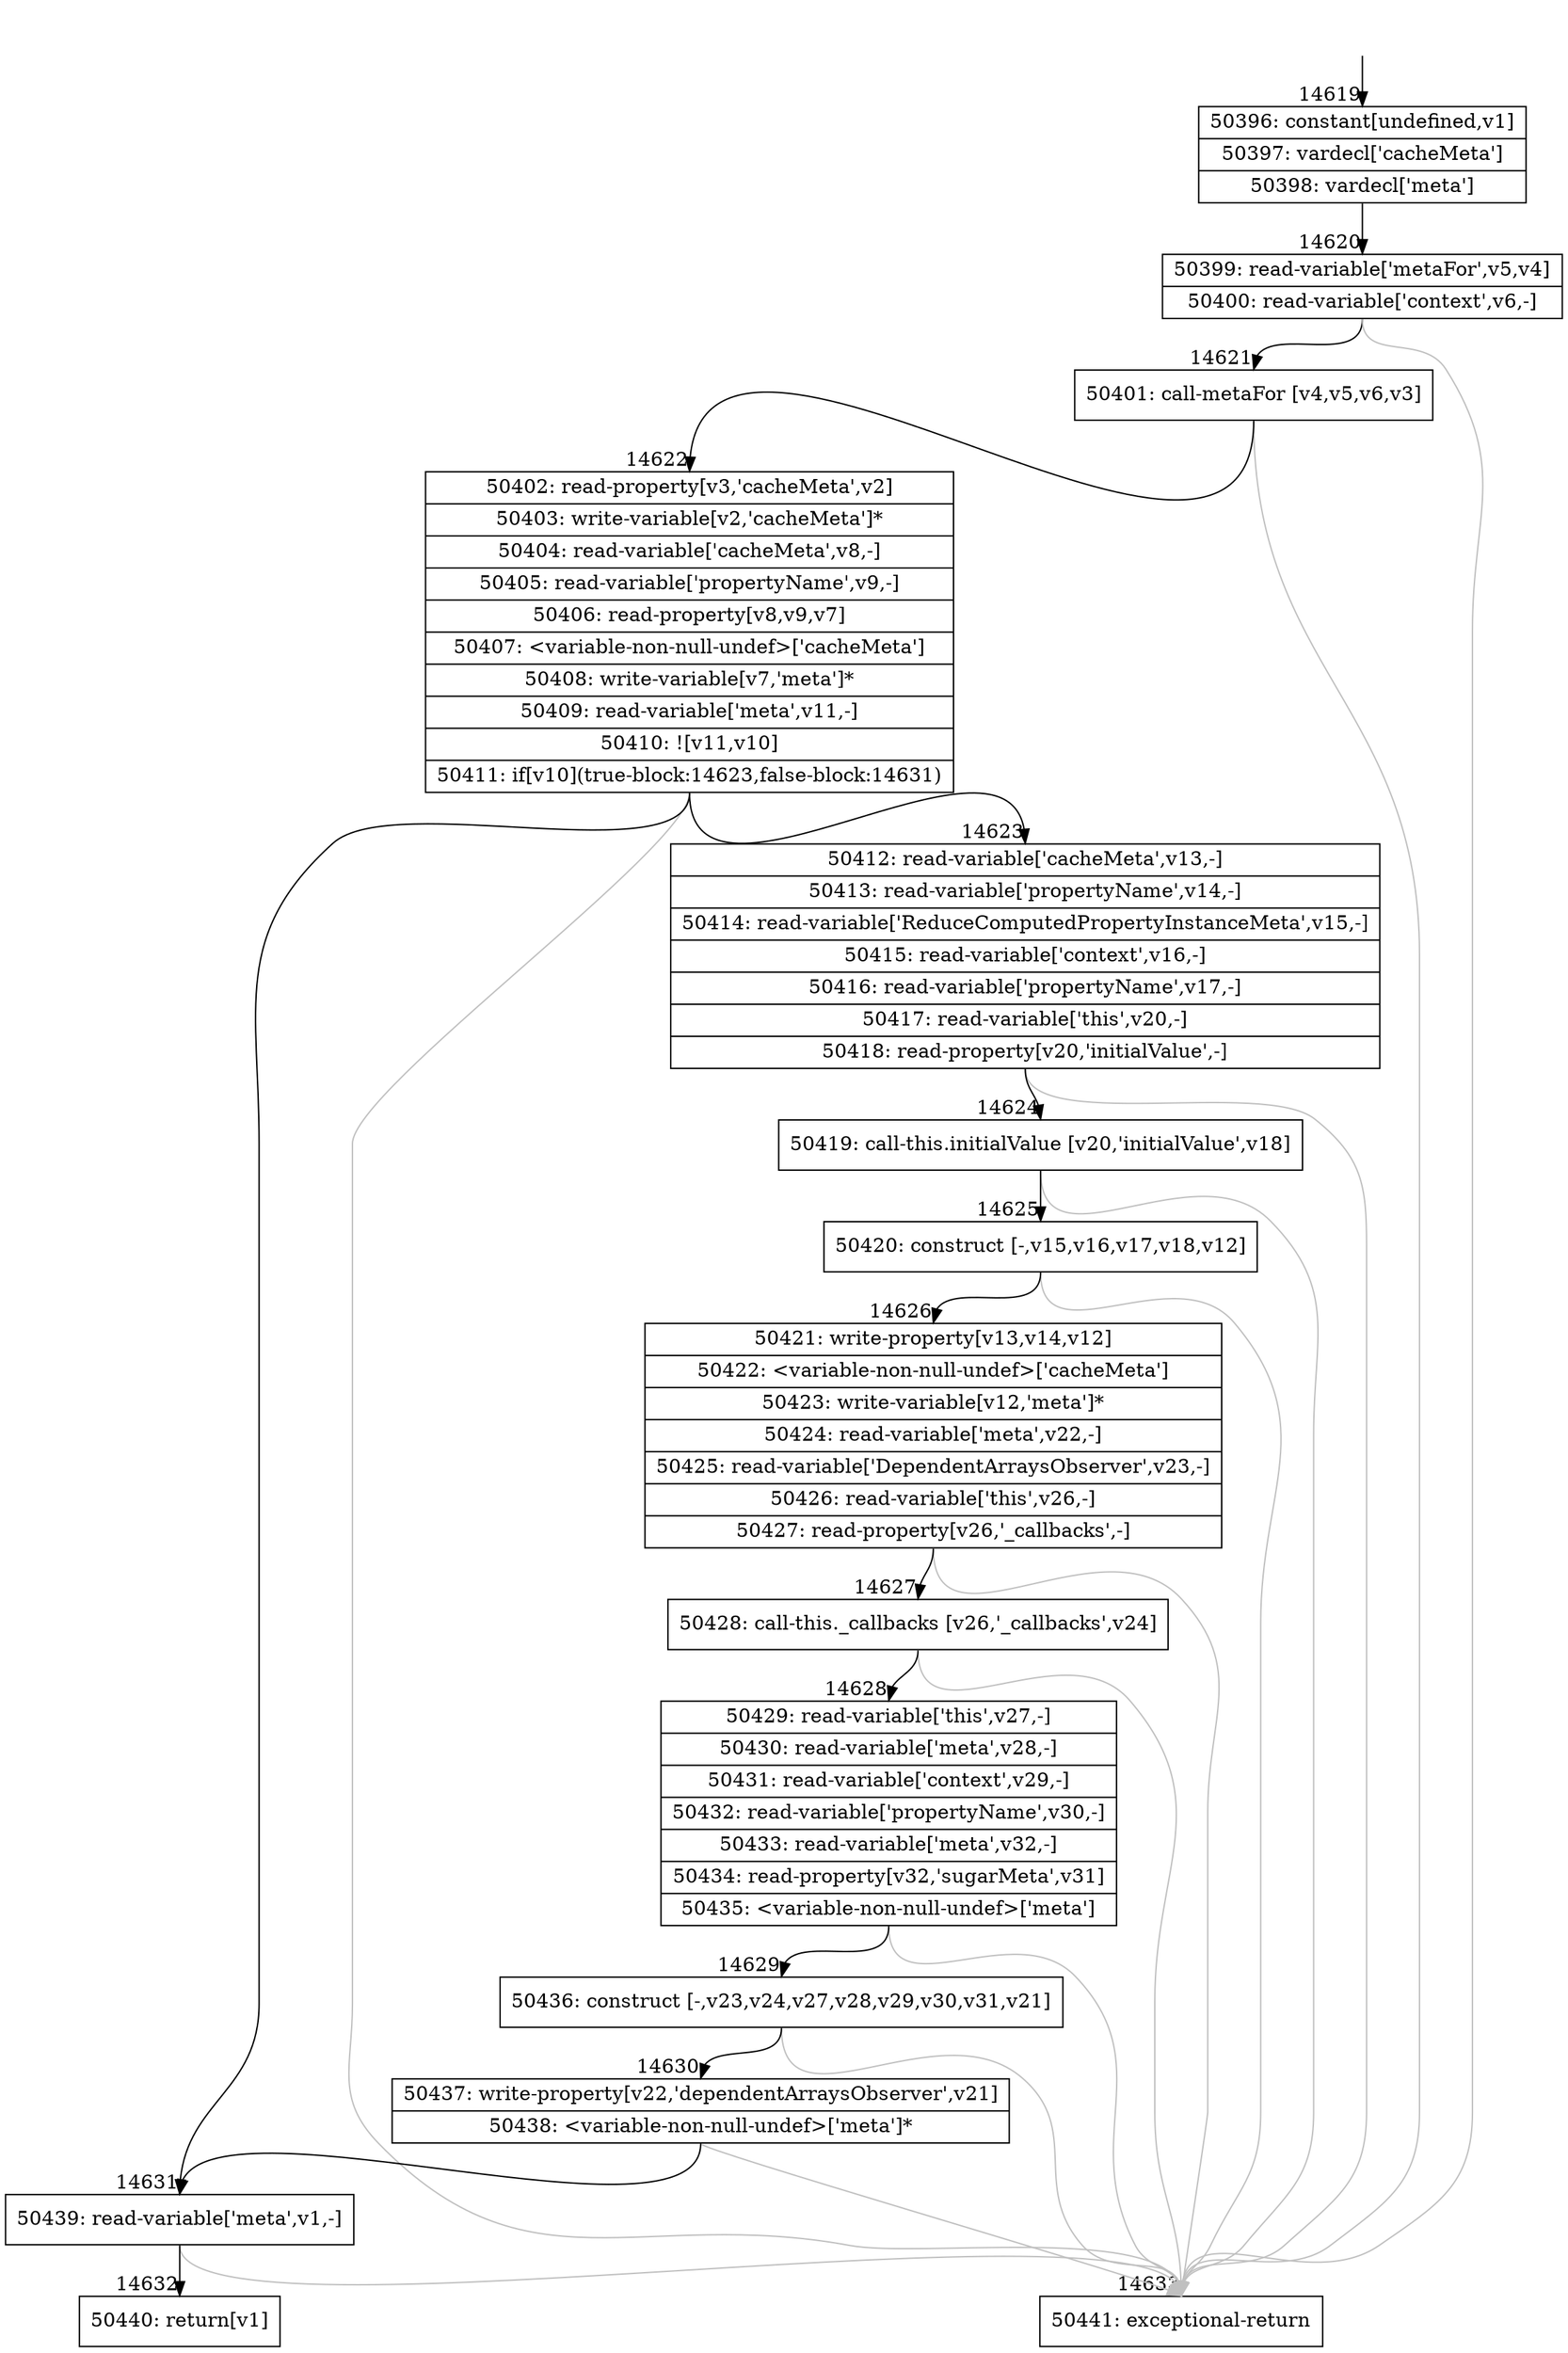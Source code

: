 digraph {
rankdir="TD"
BB_entry1221[shape=none,label=""];
BB_entry1221 -> BB14619 [tailport=s, headport=n, headlabel="    14619"]
BB14619 [shape=record label="{50396: constant[undefined,v1]|50397: vardecl['cacheMeta']|50398: vardecl['meta']}" ] 
BB14619 -> BB14620 [tailport=s, headport=n, headlabel="      14620"]
BB14620 [shape=record label="{50399: read-variable['metaFor',v5,v4]|50400: read-variable['context',v6,-]}" ] 
BB14620 -> BB14621 [tailport=s, headport=n, headlabel="      14621"]
BB14620 -> BB14633 [tailport=s, headport=n, color=gray, headlabel="      14633"]
BB14621 [shape=record label="{50401: call-metaFor [v4,v5,v6,v3]}" ] 
BB14621 -> BB14622 [tailport=s, headport=n, headlabel="      14622"]
BB14621 -> BB14633 [tailport=s, headport=n, color=gray]
BB14622 [shape=record label="{50402: read-property[v3,'cacheMeta',v2]|50403: write-variable[v2,'cacheMeta']*|50404: read-variable['cacheMeta',v8,-]|50405: read-variable['propertyName',v9,-]|50406: read-property[v8,v9,v7]|50407: \<variable-non-null-undef\>['cacheMeta']|50408: write-variable[v7,'meta']*|50409: read-variable['meta',v11,-]|50410: ![v11,v10]|50411: if[v10](true-block:14623,false-block:14631)}" ] 
BB14622 -> BB14623 [tailport=s, headport=n, headlabel="      14623"]
BB14622 -> BB14631 [tailport=s, headport=n, headlabel="      14631"]
BB14622 -> BB14633 [tailport=s, headport=n, color=gray]
BB14623 [shape=record label="{50412: read-variable['cacheMeta',v13,-]|50413: read-variable['propertyName',v14,-]|50414: read-variable['ReduceComputedPropertyInstanceMeta',v15,-]|50415: read-variable['context',v16,-]|50416: read-variable['propertyName',v17,-]|50417: read-variable['this',v20,-]|50418: read-property[v20,'initialValue',-]}" ] 
BB14623 -> BB14624 [tailport=s, headport=n, headlabel="      14624"]
BB14623 -> BB14633 [tailport=s, headport=n, color=gray]
BB14624 [shape=record label="{50419: call-this.initialValue [v20,'initialValue',v18]}" ] 
BB14624 -> BB14625 [tailport=s, headport=n, headlabel="      14625"]
BB14624 -> BB14633 [tailport=s, headport=n, color=gray]
BB14625 [shape=record label="{50420: construct [-,v15,v16,v17,v18,v12]}" ] 
BB14625 -> BB14626 [tailport=s, headport=n, headlabel="      14626"]
BB14625 -> BB14633 [tailport=s, headport=n, color=gray]
BB14626 [shape=record label="{50421: write-property[v13,v14,v12]|50422: \<variable-non-null-undef\>['cacheMeta']|50423: write-variable[v12,'meta']*|50424: read-variable['meta',v22,-]|50425: read-variable['DependentArraysObserver',v23,-]|50426: read-variable['this',v26,-]|50427: read-property[v26,'_callbacks',-]}" ] 
BB14626 -> BB14627 [tailport=s, headport=n, headlabel="      14627"]
BB14626 -> BB14633 [tailport=s, headport=n, color=gray]
BB14627 [shape=record label="{50428: call-this._callbacks [v26,'_callbacks',v24]}" ] 
BB14627 -> BB14628 [tailport=s, headport=n, headlabel="      14628"]
BB14627 -> BB14633 [tailport=s, headport=n, color=gray]
BB14628 [shape=record label="{50429: read-variable['this',v27,-]|50430: read-variable['meta',v28,-]|50431: read-variable['context',v29,-]|50432: read-variable['propertyName',v30,-]|50433: read-variable['meta',v32,-]|50434: read-property[v32,'sugarMeta',v31]|50435: \<variable-non-null-undef\>['meta']}" ] 
BB14628 -> BB14629 [tailport=s, headport=n, headlabel="      14629"]
BB14628 -> BB14633 [tailport=s, headport=n, color=gray]
BB14629 [shape=record label="{50436: construct [-,v23,v24,v27,v28,v29,v30,v31,v21]}" ] 
BB14629 -> BB14630 [tailport=s, headport=n, headlabel="      14630"]
BB14629 -> BB14633 [tailport=s, headport=n, color=gray]
BB14630 [shape=record label="{50437: write-property[v22,'dependentArraysObserver',v21]|50438: \<variable-non-null-undef\>['meta']*}" ] 
BB14630 -> BB14631 [tailport=s, headport=n]
BB14630 -> BB14633 [tailport=s, headport=n, color=gray]
BB14631 [shape=record label="{50439: read-variable['meta',v1,-]}" ] 
BB14631 -> BB14632 [tailport=s, headport=n, headlabel="      14632"]
BB14631 -> BB14633 [tailport=s, headport=n, color=gray]
BB14632 [shape=record label="{50440: return[v1]}" ] 
BB14633 [shape=record label="{50441: exceptional-return}" ] 
//#$~ 26760
}
